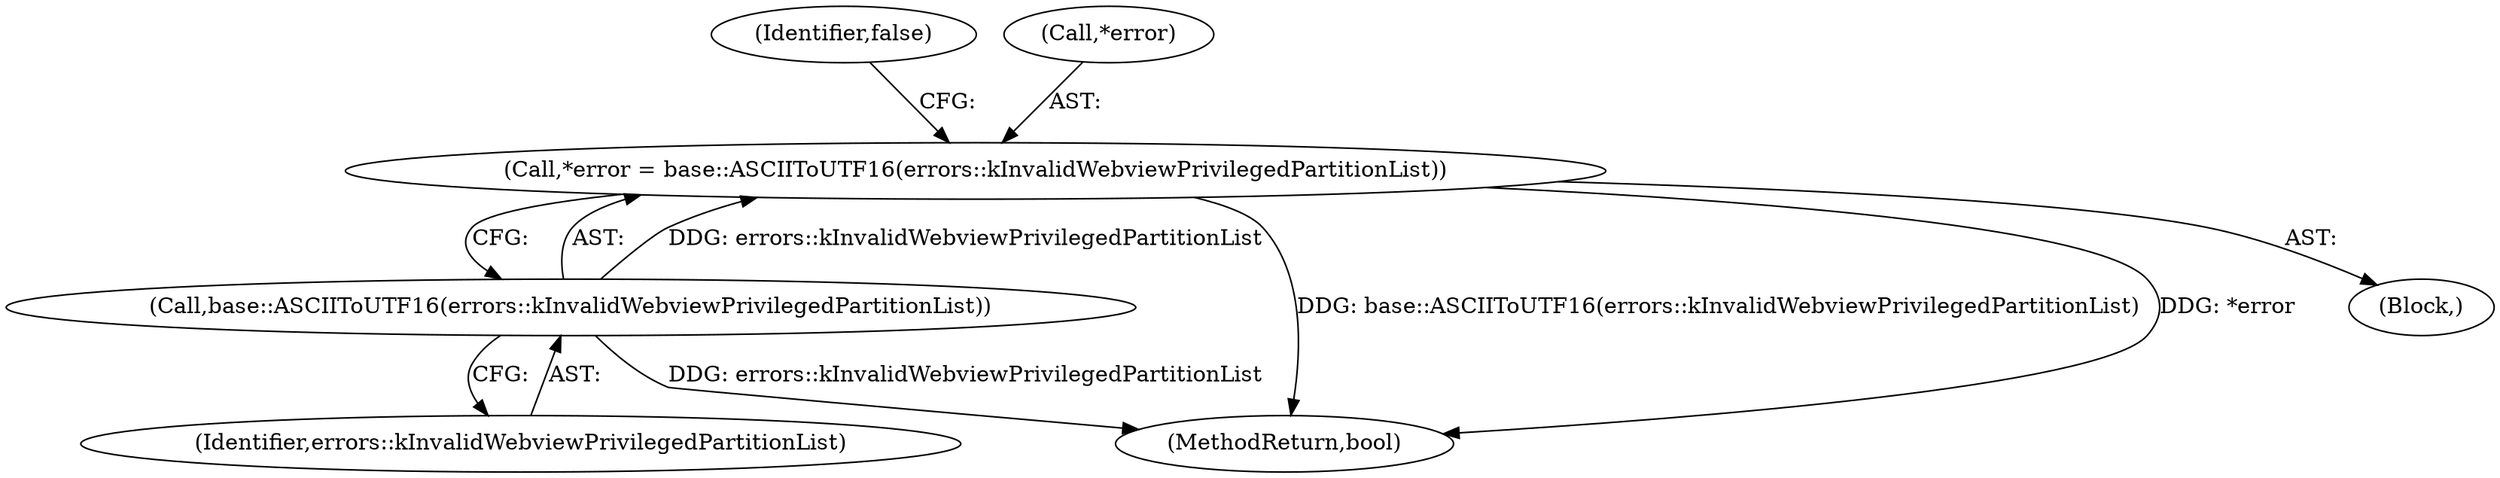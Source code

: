 digraph "0_Chrome_2aa406a8b4577103e7b933c75ec0e372830f20fe_0@pointer" {
"1000214" [label="(Call,*error = base::ASCIIToUTF16(errors::kInvalidWebviewPrivilegedPartitionList))"];
"1000217" [label="(Call,base::ASCIIToUTF16(errors::kInvalidWebviewPrivilegedPartitionList))"];
"1000214" [label="(Call,*error = base::ASCIIToUTF16(errors::kInvalidWebviewPrivilegedPartitionList))"];
"1000256" [label="(MethodReturn,bool)"];
"1000220" [label="(Identifier,false)"];
"1000217" [label="(Call,base::ASCIIToUTF16(errors::kInvalidWebviewPrivilegedPartitionList))"];
"1000218" [label="(Identifier,errors::kInvalidWebviewPrivilegedPartitionList)"];
"1000215" [label="(Call,*error)"];
"1000213" [label="(Block,)"];
"1000214" -> "1000213"  [label="AST: "];
"1000214" -> "1000217"  [label="CFG: "];
"1000215" -> "1000214"  [label="AST: "];
"1000217" -> "1000214"  [label="AST: "];
"1000220" -> "1000214"  [label="CFG: "];
"1000214" -> "1000256"  [label="DDG: base::ASCIIToUTF16(errors::kInvalidWebviewPrivilegedPartitionList)"];
"1000214" -> "1000256"  [label="DDG: *error"];
"1000217" -> "1000214"  [label="DDG: errors::kInvalidWebviewPrivilegedPartitionList"];
"1000217" -> "1000218"  [label="CFG: "];
"1000218" -> "1000217"  [label="AST: "];
"1000217" -> "1000256"  [label="DDG: errors::kInvalidWebviewPrivilegedPartitionList"];
}
